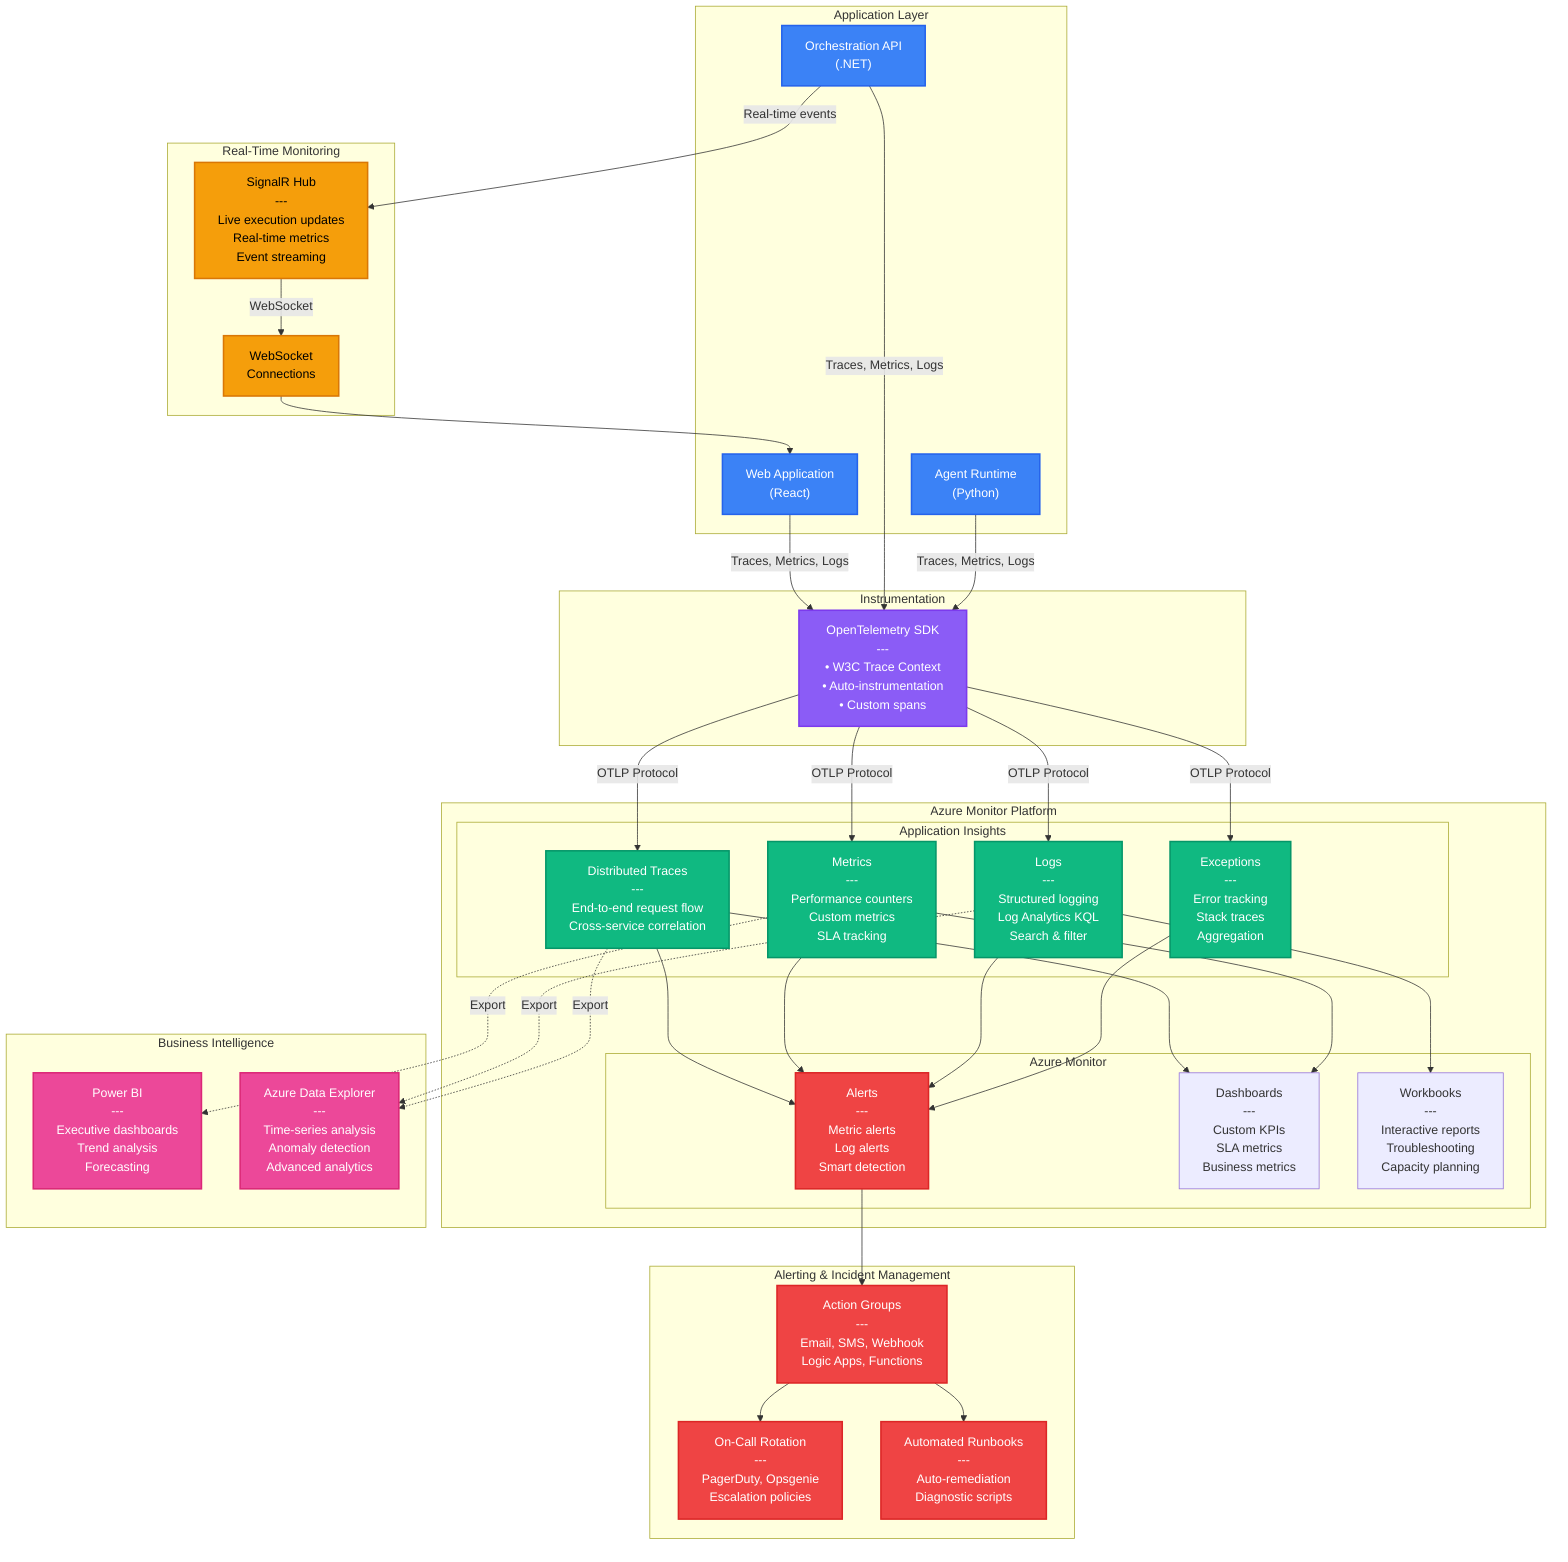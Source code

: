 graph TB
    subgraph "Application Layer"
        WebApp["Web Application<br/>(React)"]
        API["Orchestration API<br/>(.NET)"]
        Agents["Agent Runtime<br/>(Python)"]
    end

    subgraph "Instrumentation"
        OTel["OpenTelemetry SDK<br/>---<br/>• W3C Trace Context<br/>• Auto-instrumentation<br/>• Custom spans"]
    end

    subgraph "Azure Monitor Platform"
        subgraph "Application Insights"
            Traces["Distributed Traces<br/>---<br/>End-to-end request flow<br/>Cross-service correlation"]
            Metrics["Metrics<br/>---<br/>Performance counters<br/>Custom metrics<br/>SLA tracking"]
            Logs["Logs<br/>---<br/>Structured logging<br/>Log Analytics KQL<br/>Search & filter"]
            Exceptions["Exceptions<br/>---<br/>Error tracking<br/>Stack traces<br/>Aggregation"]
        end

        subgraph "Azure Monitor"
            Alerts["Alerts<br/>---<br/>Metric alerts<br/>Log alerts<br/>Smart detection"]
            Dashboards["Dashboards<br/>---<br/>Custom KPIs<br/>SLA metrics<br/>Business metrics"]
            Workbooks["Workbooks<br/>---<br/>Interactive reports<br/>Troubleshooting<br/>Capacity planning"]
        end
    end

    subgraph "Alerting & Incident Management"
        ActionGroups["Action Groups<br/>---<br/>Email, SMS, Webhook<br/>Logic Apps, Functions"]
        OnCall["On-Call Rotation<br/>---<br/>PagerDuty, Opsgenie<br/>Escalation policies"]
        Runbooks["Automated Runbooks<br/>---<br/>Auto-remediation<br/>Diagnostic scripts"]
    end

    subgraph "Real-Time Monitoring"
        SignalR["SignalR Hub<br/>---<br/>Live execution updates<br/>Real-time metrics<br/>Event streaming"]
        WebSockets["WebSocket<br/>Connections"]
    end

    subgraph "Business Intelligence"
        PowerBI["Power BI<br/>---<br/>Executive dashboards<br/>Trend analysis<br/>Forecasting"]
        DataExplorer["Azure Data Explorer<br/>---<br/>Time-series analysis<br/>Anomaly detection<br/>Advanced analytics"]
    end

    WebApp -->|Traces, Metrics, Logs| OTel
    API -->|Traces, Metrics, Logs| OTel
    Agents -->|Traces, Metrics, Logs| OTel

    OTel -->|OTLP Protocol| Traces
    OTel -->|OTLP Protocol| Metrics
    OTel -->|OTLP Protocol| Logs
    OTel -->|OTLP Protocol| Exceptions

    Traces --> Alerts
    Metrics --> Alerts
    Logs --> Alerts
    Exceptions --> Alerts

    Alerts --> ActionGroups
    ActionGroups --> OnCall
    ActionGroups --> Runbooks

    Traces --> Dashboards
    Metrics --> Dashboards
    Logs --> Workbooks

    API -->|Real-time events| SignalR
    SignalR -->|WebSocket| WebSockets
    WebSockets --> WebApp

    Metrics -.->|Export| PowerBI
    Logs -.->|Export| DataExplorer
    Traces -.->|Export| DataExplorer

    classDef app fill:#3b82f6,stroke:#2563eb,color:#fff,stroke-width:2px
    classDef telemetry fill:#8b5cf6,stroke:#7c3aed,color:#fff,stroke-width:2px
    classDef storage fill:#10b981,stroke:#059669,color:#fff,stroke-width:2px
    classDef alerting fill:#ef4444,stroke:#dc2626,color:#fff,stroke-width:2px
    classDef realtime fill:#f59e0b,stroke:#d97706,color:#000,stroke-width:2px
    classDef analytics fill:#ec4899,stroke:#db2777,color:#fff,stroke-width:2px

    class WebApp,API,Agents app
    class OTel telemetry
    class Traces,Metrics,Logs,Exceptions storage
    class Alerts,ActionGroups,OnCall,Runbooks alerting
    class SignalR,WebSockets realtime
    class PowerBI,DataExplorer analytics
